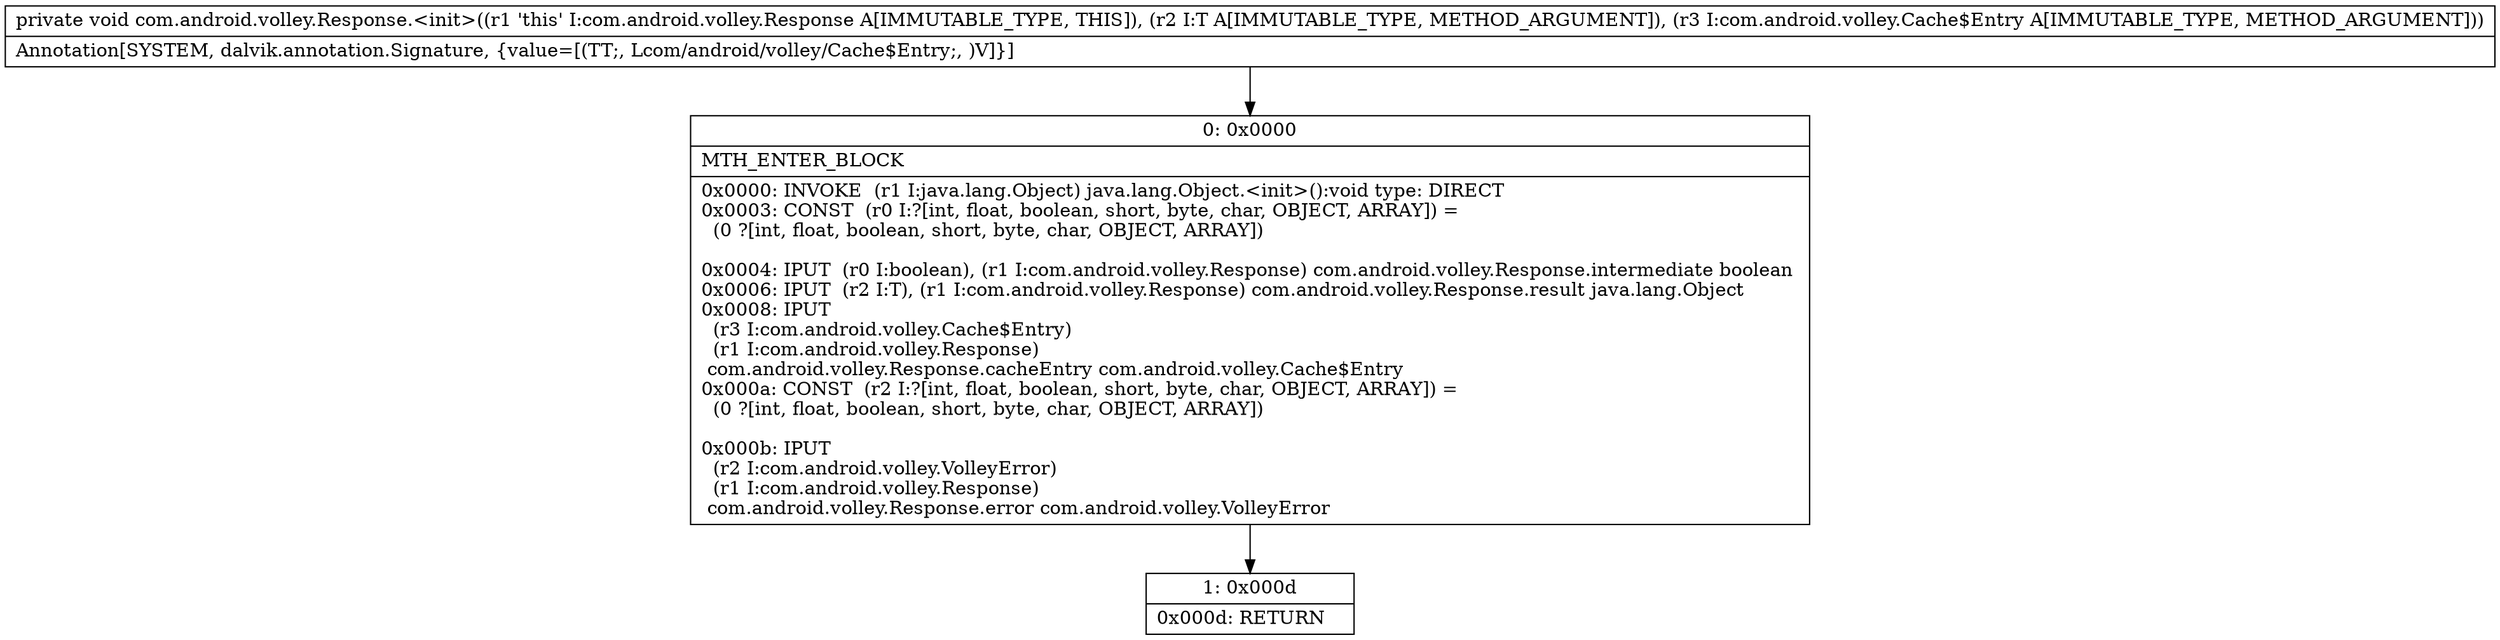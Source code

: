 digraph "CFG forcom.android.volley.Response.\<init\>(Ljava\/lang\/Object;Lcom\/android\/volley\/Cache$Entry;)V" {
Node_0 [shape=record,label="{0\:\ 0x0000|MTH_ENTER_BLOCK\l|0x0000: INVOKE  (r1 I:java.lang.Object) java.lang.Object.\<init\>():void type: DIRECT \l0x0003: CONST  (r0 I:?[int, float, boolean, short, byte, char, OBJECT, ARRAY]) = \l  (0 ?[int, float, boolean, short, byte, char, OBJECT, ARRAY])\l \l0x0004: IPUT  (r0 I:boolean), (r1 I:com.android.volley.Response) com.android.volley.Response.intermediate boolean \l0x0006: IPUT  (r2 I:T), (r1 I:com.android.volley.Response) com.android.volley.Response.result java.lang.Object \l0x0008: IPUT  \l  (r3 I:com.android.volley.Cache$Entry)\l  (r1 I:com.android.volley.Response)\l com.android.volley.Response.cacheEntry com.android.volley.Cache$Entry \l0x000a: CONST  (r2 I:?[int, float, boolean, short, byte, char, OBJECT, ARRAY]) = \l  (0 ?[int, float, boolean, short, byte, char, OBJECT, ARRAY])\l \l0x000b: IPUT  \l  (r2 I:com.android.volley.VolleyError)\l  (r1 I:com.android.volley.Response)\l com.android.volley.Response.error com.android.volley.VolleyError \l}"];
Node_1 [shape=record,label="{1\:\ 0x000d|0x000d: RETURN   \l}"];
MethodNode[shape=record,label="{private void com.android.volley.Response.\<init\>((r1 'this' I:com.android.volley.Response A[IMMUTABLE_TYPE, THIS]), (r2 I:T A[IMMUTABLE_TYPE, METHOD_ARGUMENT]), (r3 I:com.android.volley.Cache$Entry A[IMMUTABLE_TYPE, METHOD_ARGUMENT]))  | Annotation[SYSTEM, dalvik.annotation.Signature, \{value=[(TT;, Lcom\/android\/volley\/Cache$Entry;, )V]\}]\l}"];
MethodNode -> Node_0;
Node_0 -> Node_1;
}

